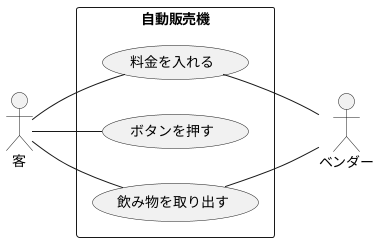 @startuml 自動販売機
left to right direction

rectangle 自動販売機{
usecase 料金を入れる
usecase ボタンを押す
usecase 飲み物を取り出す
}
客 -- 料金を入れる
客 -- ボタンを押す
客 -- 飲み物を取り出す
料金を入れる -- ベンダー
飲み物を取り出す -- ベンダー
@enduml